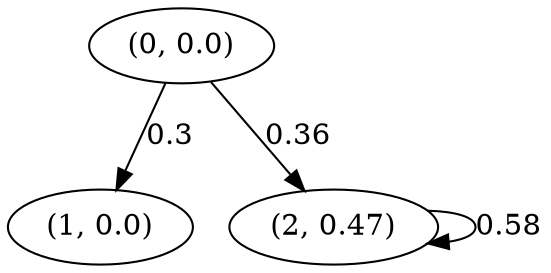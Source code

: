 digraph {
    0 [ label = "(0, 0.0)" ]
    1 [ label = "(1, 0.0)" ]
    2 [ label = "(2, 0.47)" ]
    2 -> 2 [ label = "0.58" ]
    0 -> 1 [ label = "0.3" ]
    0 -> 2 [ label = "0.36" ]
}

